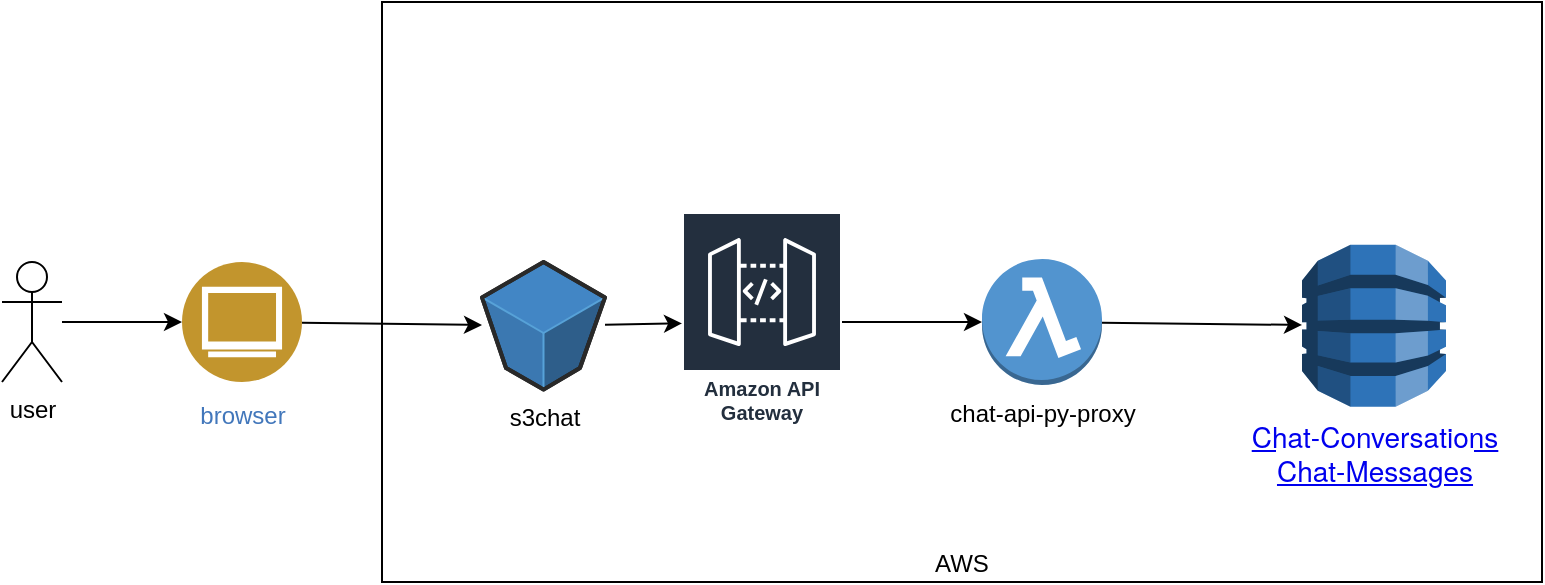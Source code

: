 <mxfile>
    <diagram id="tB0AF8vTnPEv-lOknPYl" name="Page-1">
        <mxGraphModel dx="684" dy="255" grid="1" gridSize="10" guides="1" tooltips="1" connect="1" arrows="1" fold="1" page="1" pageScale="1" pageWidth="827" pageHeight="1169" math="0" shadow="0">
            <root>
                <mxCell id="0"/>
                <mxCell id="1" parent="0"/>
                <mxCell id="14" value="AWS" style="rounded=0;whiteSpace=wrap;html=1;verticalAlign=bottom;" parent="1" vertex="1">
                    <mxGeometry x="250" y="80" width="580" height="290" as="geometry"/>
                </mxCell>
                <mxCell id="4" value="" style="edgeStyle=none;html=1;" parent="1" source="2" target="3" edge="1">
                    <mxGeometry relative="1" as="geometry"/>
                </mxCell>
                <mxCell id="2" value="user" style="shape=umlActor;verticalLabelPosition=bottom;verticalAlign=top;html=1;outlineConnect=0;" parent="1" vertex="1">
                    <mxGeometry x="60" y="210" width="30" height="60" as="geometry"/>
                </mxCell>
                <mxCell id="7" value="" style="edgeStyle=none;html=1;" parent="1" source="3" target="6" edge="1">
                    <mxGeometry relative="1" as="geometry"/>
                </mxCell>
                <mxCell id="3" value="browser" style="aspect=fixed;perimeter=ellipsePerimeter;html=1;align=center;shadow=0;dashed=0;fontColor=#4277BB;labelBackgroundColor=#ffffff;fontSize=12;spacingTop=3;image;image=img/lib/ibm/users/browser.svg;" parent="1" vertex="1">
                    <mxGeometry x="150" y="210" width="60" height="60" as="geometry"/>
                </mxCell>
                <mxCell id="9" value="" style="edgeStyle=none;html=1;" parent="1" source="6" target="8" edge="1">
                    <mxGeometry relative="1" as="geometry"/>
                </mxCell>
                <mxCell id="6" value="s3chat" style="verticalLabelPosition=bottom;html=1;verticalAlign=top;strokeWidth=1;align=center;outlineConnect=0;dashed=0;outlineConnect=0;shape=mxgraph.aws3d.s3Bucket;fillColor=#4286c5;strokeColor=#57A2D8;aspect=fixed;" parent="1" vertex="1">
                    <mxGeometry x="300" y="210" width="61.5" height="63.8" as="geometry"/>
                </mxCell>
                <mxCell id="11" value="" style="edgeStyle=none;html=1;" parent="1" source="8" target="10" edge="1">
                    <mxGeometry relative="1" as="geometry"/>
                </mxCell>
                <mxCell id="8" value="Amazon API Gateway" style="sketch=0;outlineConnect=0;fontColor=#232F3E;gradientColor=none;strokeColor=#ffffff;fillColor=#232F3E;dashed=0;verticalLabelPosition=middle;verticalAlign=bottom;align=center;html=1;whiteSpace=wrap;fontSize=10;fontStyle=1;spacing=3;shape=mxgraph.aws4.productIcon;prIcon=mxgraph.aws4.api_gateway;" parent="1" vertex="1">
                    <mxGeometry x="400" y="185" width="80" height="110" as="geometry"/>
                </mxCell>
                <mxCell id="16" value="" style="edgeStyle=none;html=1;" parent="1" source="10" target="15" edge="1">
                    <mxGeometry relative="1" as="geometry"/>
                </mxCell>
                <mxCell id="10" value="chat-api-py-proxy" style="outlineConnect=0;dashed=0;verticalLabelPosition=bottom;verticalAlign=top;align=center;html=1;shape=mxgraph.aws3.lambda_function;fillColor=#5294CF;gradientColor=none;" parent="1" vertex="1">
                    <mxGeometry x="550" y="208.5" width="60" height="63" as="geometry"/>
                </mxCell>
                <mxCell id="15" value="&lt;a class=&quot;awsui_link_4c84z_nulx3_3 awsui_weight-normal_4c84z_nulx3_67 awsui_font-size-body-m_4c84z_nulx3_84&quot; href=&quot;https://eu-central-1.console.aws.amazon.com/dynamodbv2/home?region=eu-central-1#table?name=Chat-Conversations&quot; style=&quot;background-color: rgb(255 , 255 , 255) ; border-collapse: separate ; border-spacing: 0px ; caption-side: top ; cursor: auto ; direction: ltr ; empty-cells: show ; font-stretch: normal ; list-style: outside none disc ; text-align: left ; text-shadow: none ; visibility: visible ; box-sizing: border-box ; font-size: 14px ; font-family: &amp;#34;amazon ember&amp;#34; , &amp;#34;helvetica neue&amp;#34; , &amp;#34;roboto&amp;#34; , &amp;#34;arial&amp;#34; , sans-serif ; transition-property: , ; display: inline&quot;&gt;Chat-Conversations&lt;/a&gt;&lt;br&gt;&lt;a class=&quot;awsui_link_4c84z_nulx3_3 awsui_weight-normal_4c84z_nulx3_67 awsui_font-size-body-m_4c84z_nulx3_84&quot; href=&quot;https://eu-central-1.console.aws.amazon.com/dynamodbv2/home?region=eu-central-1#table?name=Chat-Messages&quot; style=&quot;background-color: rgb(255 , 255 , 255) ; border-collapse: separate ; border-spacing: 0px ; caption-side: top ; cursor: auto ; direction: ltr ; empty-cells: show ; font-stretch: normal ; list-style: outside none disc ; text-align: left ; text-shadow: none ; visibility: visible ; box-sizing: border-box ; font-size: 14px ; font-family: &amp;#34;amazon ember&amp;#34; , &amp;#34;helvetica neue&amp;#34; , &amp;#34;roboto&amp;#34; , &amp;#34;arial&amp;#34; , sans-serif ; transition-property: , ; display: inline&quot;&gt;Chat-Messages&lt;/a&gt;" style="outlineConnect=0;dashed=0;verticalLabelPosition=bottom;verticalAlign=top;align=center;html=1;shape=mxgraph.aws3.dynamo_db;fillColor=#2E73B8;gradientColor=none;" parent="1" vertex="1">
                    <mxGeometry x="710" y="201.4" width="72" height="81" as="geometry"/>
                </mxCell>
            </root>
        </mxGraphModel>
    </diagram>
</mxfile>